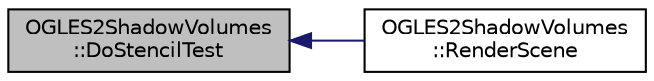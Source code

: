 digraph "OGLES2ShadowVolumes::DoStencilTest"
{
  edge [fontname="Helvetica",fontsize="10",labelfontname="Helvetica",labelfontsize="10"];
  node [fontname="Helvetica",fontsize="10",shape=record];
  rankdir="LR";
  Node1 [label="OGLES2ShadowVolumes\l::DoStencilTest",height=0.2,width=0.4,color="black", fillcolor="grey75", style="filled", fontcolor="black"];
  Node1 -> Node2 [dir="back",color="midnightblue",fontsize="10",style="solid"];
  Node2 [label="OGLES2ShadowVolumes\l::RenderScene",height=0.2,width=0.4,color="black", fillcolor="white", style="filled",URL="$class_o_g_l_e_s2_shadow_volumes.html#a73abdb957998b90d498e8a8e73285f2e"];
}
